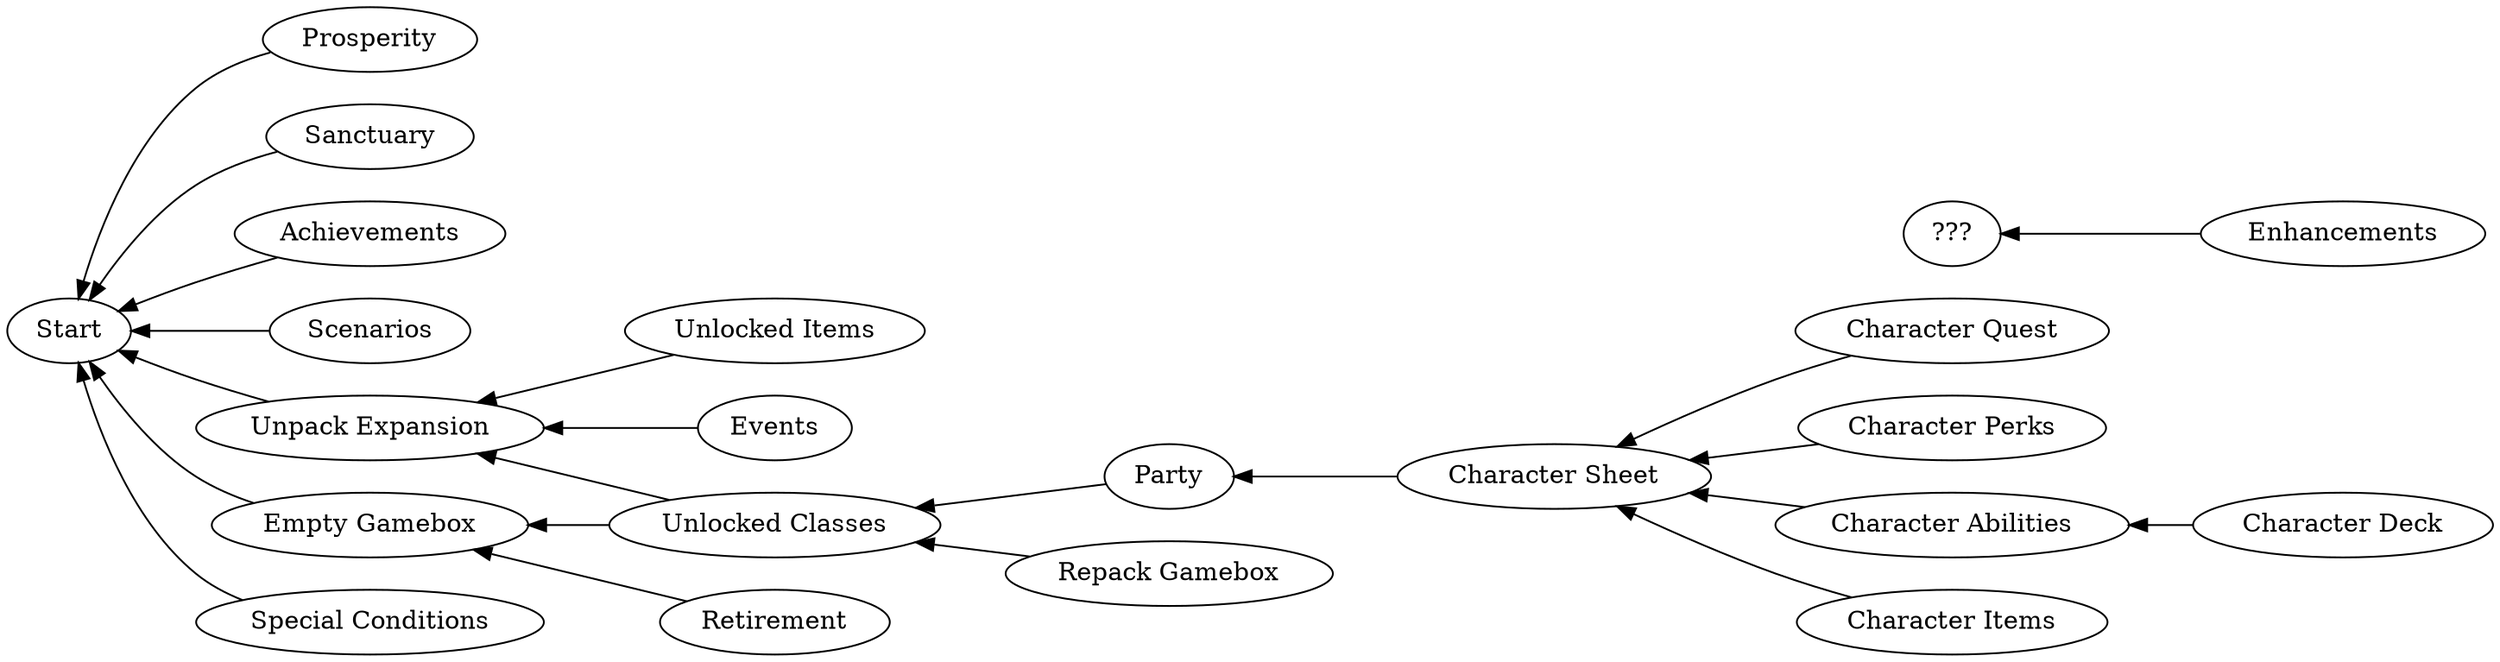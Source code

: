 digraph D {

    rankdir=RL

    "Prosperity" -> Start
    "Sanctuary" -> Start
    "Achievements" -> Start
    "Scenarios" -> Start

    "Unlocked Classes" -> "Empty Gamebox"
    "Unlocked Classes" -> "Unpack Expansion"
    "Unlocked Items" -> "Unpack Expansion"
    "Special Conditions" -> Start

    "Party" -> "Unlocked Classes"
    "Character Sheet" -> "Party"
    "Character Quest" -> "Character Sheet"
    "Character Perks" -> "Character Sheet"
    "Character Abilities" -> "Character Sheet"
    "Character Items" -> "Character Sheet"
    "Character Deck" -> "Character Abilities"

    "Retirement" -> "Empty Gamebox"

    "Events" -> "Unpack Expansion"

    "Empty Gamebox" -> Start
    "Unpack Expansion" -> Start
    "Repack Gamebox" -> "Unlocked Classes"

    "Enhancements" -> "???"
}